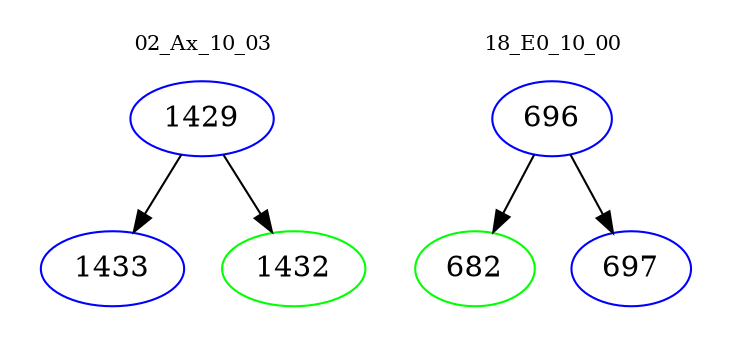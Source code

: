 digraph{
subgraph cluster_0 {
color = white
label = "02_Ax_10_03";
fontsize=10;
T0_1429 [label="1429", color="blue"]
T0_1429 -> T0_1433 [color="black"]
T0_1433 [label="1433", color="blue"]
T0_1429 -> T0_1432 [color="black"]
T0_1432 [label="1432", color="green"]
}
subgraph cluster_1 {
color = white
label = "18_E0_10_00";
fontsize=10;
T1_696 [label="696", color="blue"]
T1_696 -> T1_682 [color="black"]
T1_682 [label="682", color="green"]
T1_696 -> T1_697 [color="black"]
T1_697 [label="697", color="blue"]
}
}

